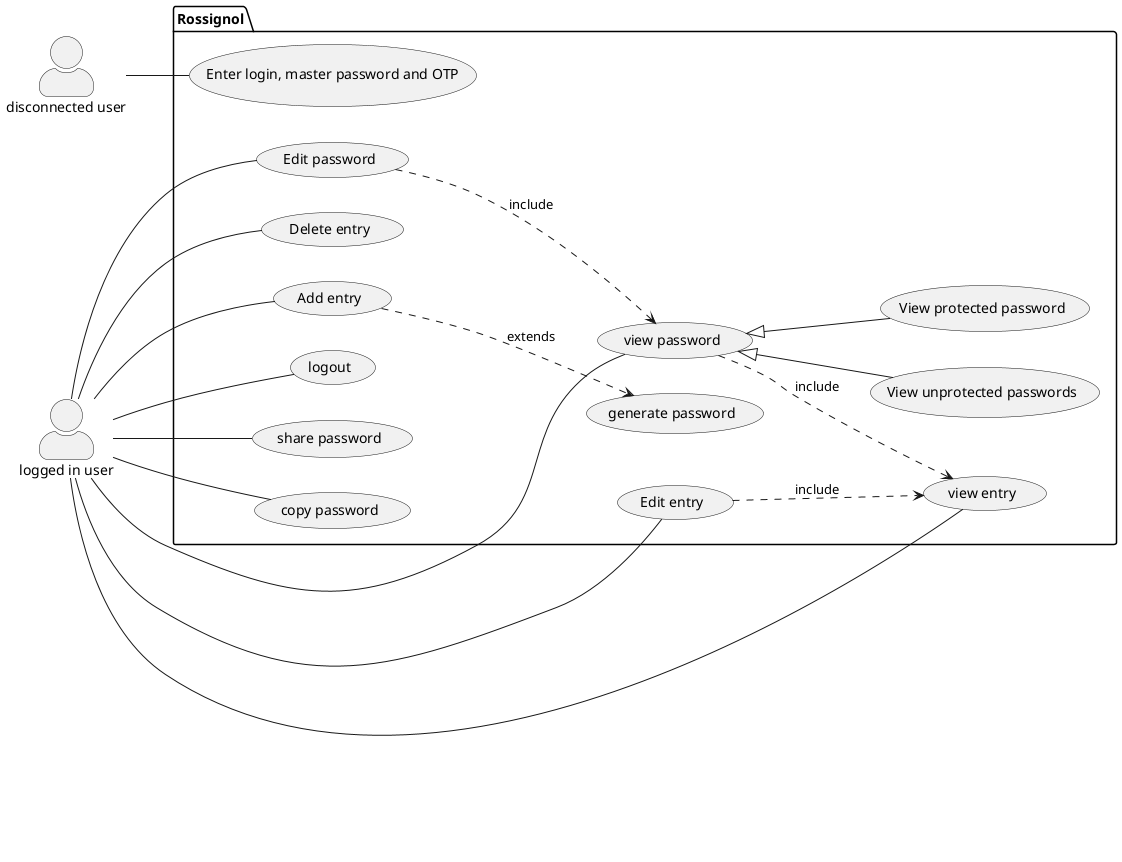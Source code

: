 @startuml
left to right direction
skinparam actorStyle awesome
actor "disconnected user" as duser
actor "logged in user" as luser

package Rossignol{
  usecase "Enter login, master password and OTP" as UC1
  usecase "view password" as UC0
  usecase "view entry" as UCVE
  usecase "View unprotected passwords" as UC3
  usecase "View protected password" as UC4
  usecase "Edit password" as UCE
  usecase "Delete entry" as UCD
  usecase "Edit entry" as UCP
  usecase "Add entry" as UCAE
  usecase "logout" as UCX
  usecase "share password" as USS
  usecase "copy password" as USCP
  usecase "generate password" as UPG
}
duser -- UC1
luser -- UCX
luser -- UC0
UC0 <|-- UC3
UC0 <|-- UC4
luser -- UCD
luser -- UCE
luser -- UCP
luser -- USS
luser -- UCAE
luser -- USCP
luser -- UCVE
UC0 ..> UCVE : include
UCP ..> UCVE : include
UCE ..> UC0 : include
UCAE ..> UPG : extends
@enduml